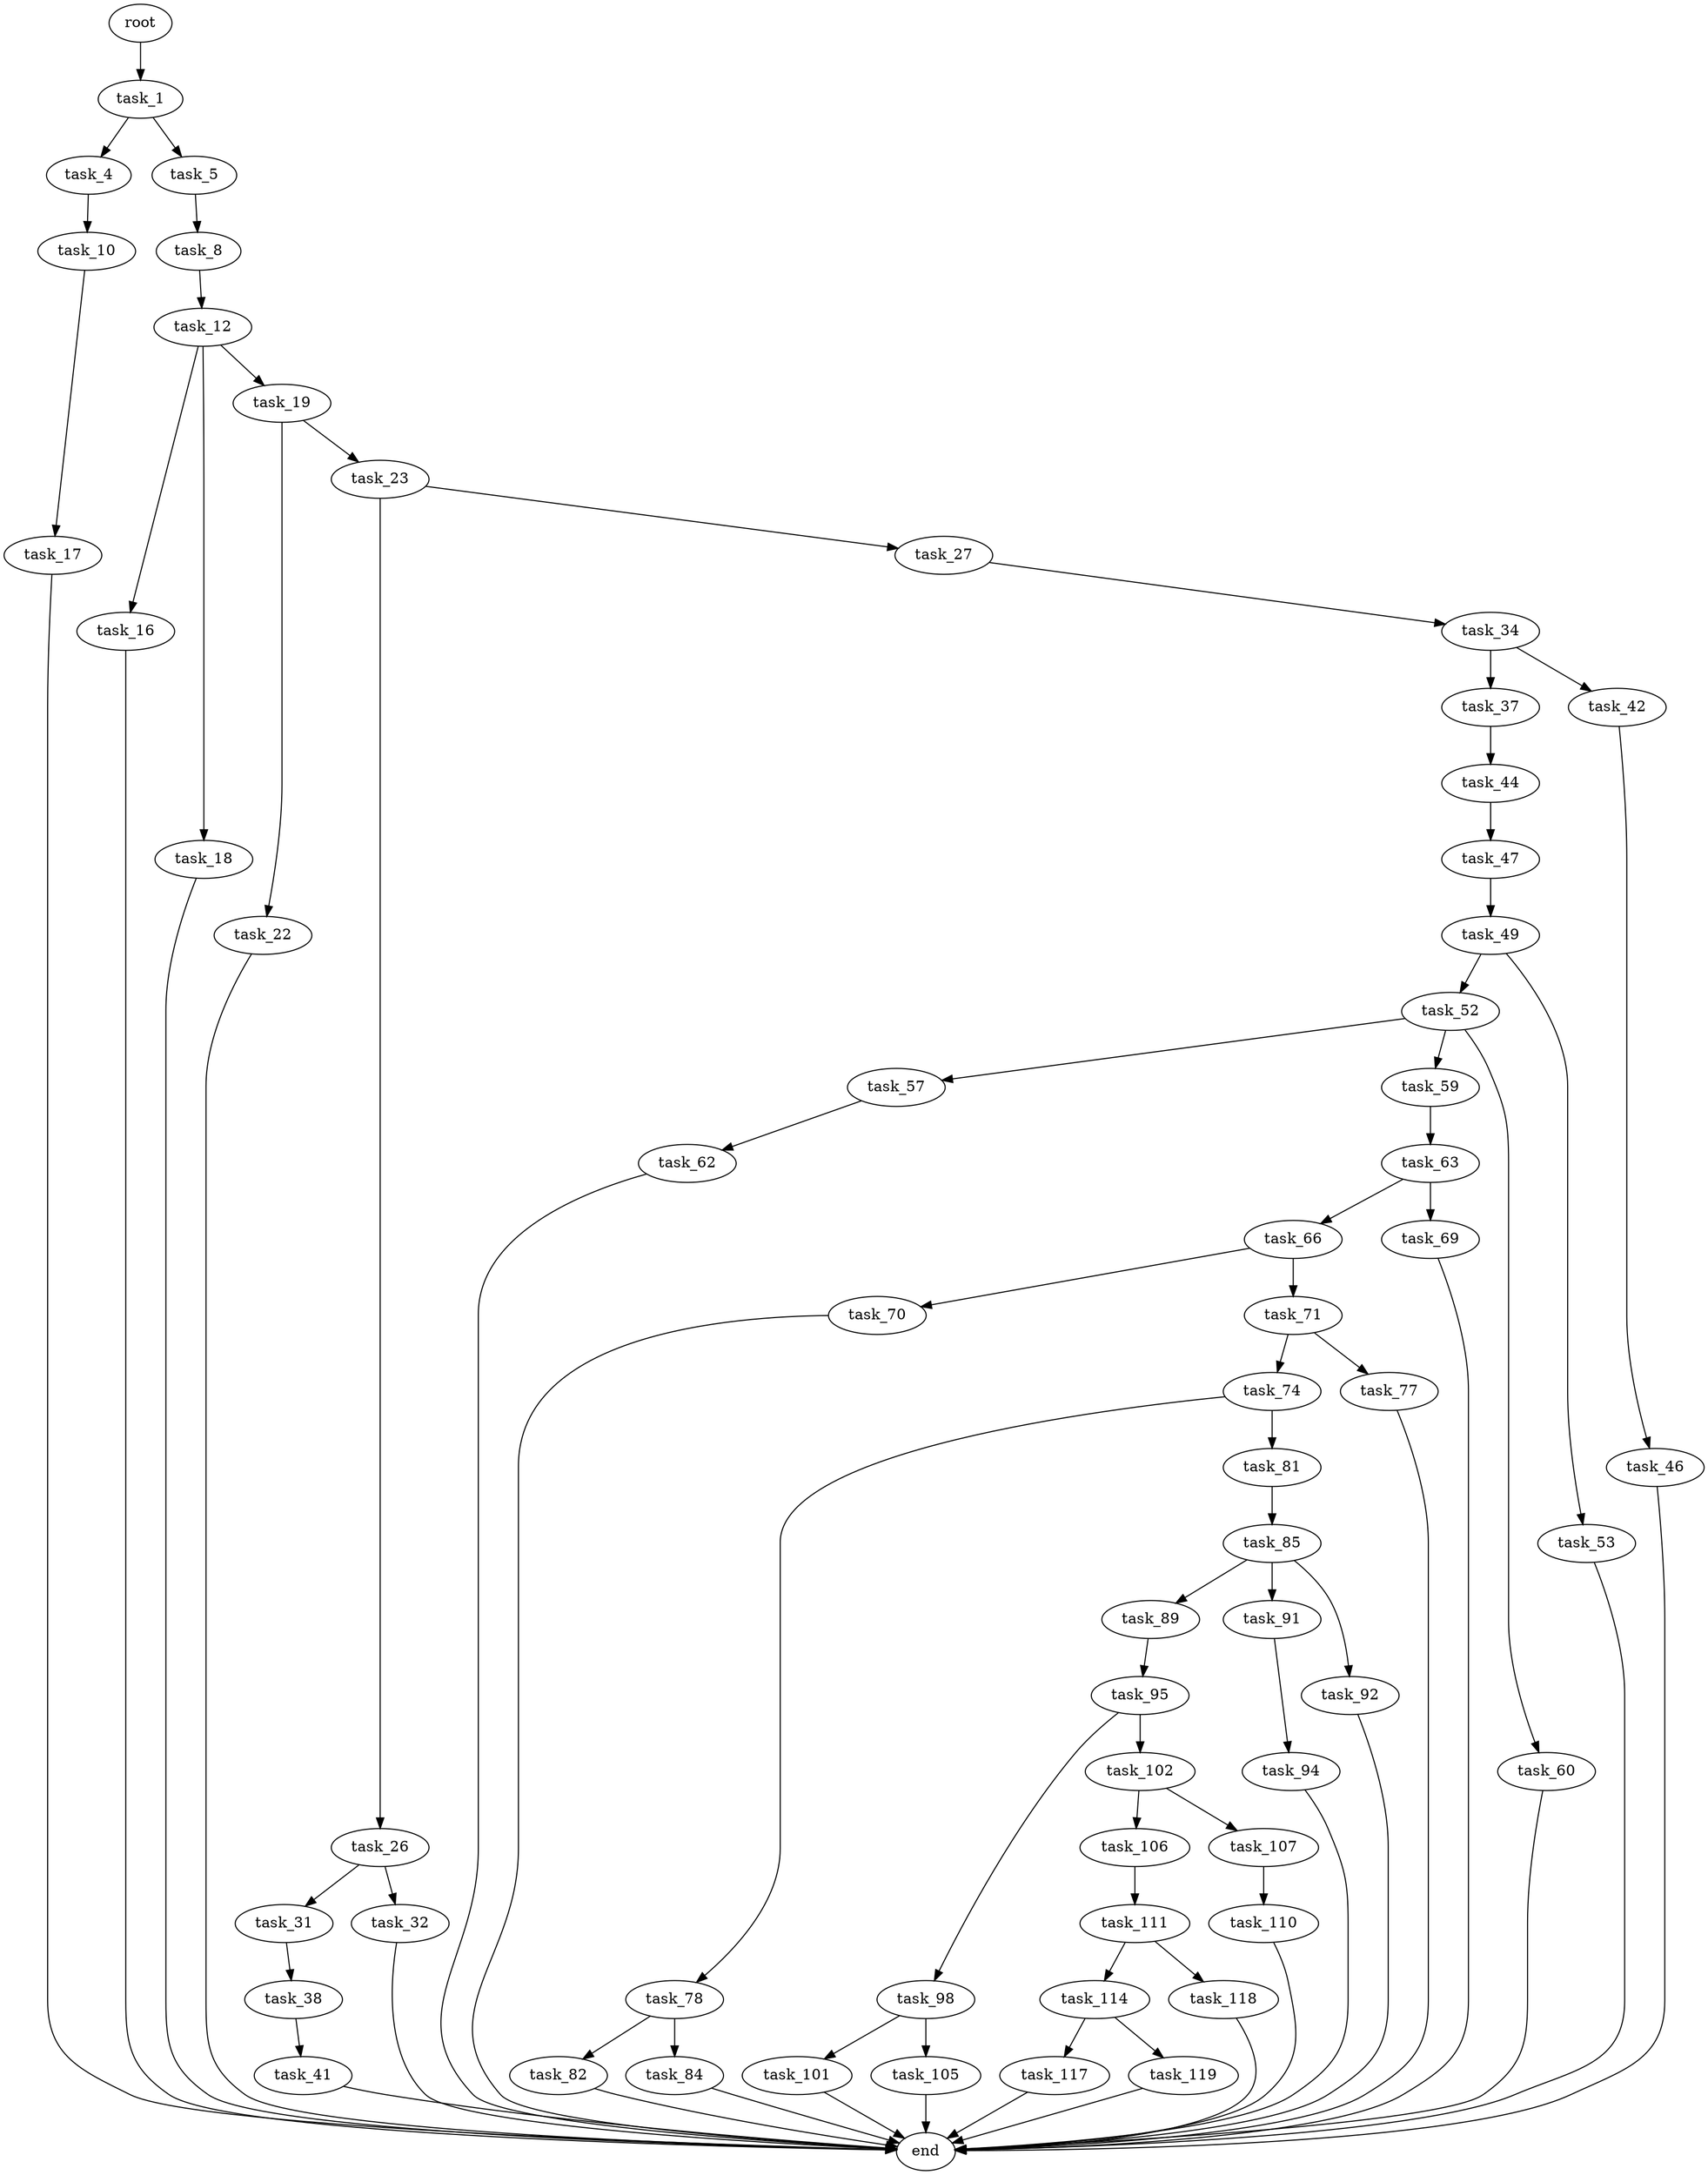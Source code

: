 digraph G {
  root [size="0.000000"];
  task_1 [size="28991029248.000000"];
  task_4 [size="8589934592.000000"];
  task_5 [size="9282624446.000000"];
  task_10 [size="18038152445.000000"];
  task_8 [size="549755813888.000000"];
  task_12 [size="53592447109.000000"];
  task_17 [size="162931361839.000000"];
  task_16 [size="20789681477.000000"];
  task_18 [size="97283070216.000000"];
  task_19 [size="414008625328.000000"];
  end [size="0.000000"];
  task_22 [size="28991029248.000000"];
  task_23 [size="29636285750.000000"];
  task_26 [size="24213433328.000000"];
  task_27 [size="17842126776.000000"];
  task_31 [size="134217728000.000000"];
  task_32 [size="16316777628.000000"];
  task_34 [size="197045498100.000000"];
  task_38 [size="166888262157.000000"];
  task_37 [size="8589934592.000000"];
  task_42 [size="17437112859.000000"];
  task_44 [size="134217728000.000000"];
  task_41 [size="28991029248.000000"];
  task_46 [size="588426765347.000000"];
  task_47 [size="862366846172.000000"];
  task_49 [size="3979648910.000000"];
  task_52 [size="8589934592.000000"];
  task_53 [size="44443401046.000000"];
  task_57 [size="134596867464.000000"];
  task_59 [size="71603155368.000000"];
  task_60 [size="1267430032.000000"];
  task_62 [size="362392766893.000000"];
  task_63 [size="1073741824000.000000"];
  task_66 [size="5338304149.000000"];
  task_69 [size="270517713102.000000"];
  task_70 [size="782757789696.000000"];
  task_71 [size="378459302630.000000"];
  task_74 [size="33351558238.000000"];
  task_77 [size="12436431886.000000"];
  task_78 [size="368293445632.000000"];
  task_81 [size="479894452687.000000"];
  task_82 [size="368293445632.000000"];
  task_84 [size="836299778762.000000"];
  task_85 [size="368293445632.000000"];
  task_89 [size="8589934592.000000"];
  task_91 [size="1022701371468.000000"];
  task_92 [size="953619638939.000000"];
  task_95 [size="7017093802.000000"];
  task_94 [size="852254554164.000000"];
  task_98 [size="5063129602.000000"];
  task_102 [size="434896758716.000000"];
  task_101 [size="120257694499.000000"];
  task_105 [size="21824195600.000000"];
  task_106 [size="43003101294.000000"];
  task_107 [size="1008657339.000000"];
  task_111 [size="574657492203.000000"];
  task_110 [size="1073741824000.000000"];
  task_114 [size="40787046209.000000"];
  task_118 [size="6662662409.000000"];
  task_117 [size="2393095958.000000"];
  task_119 [size="31155316014.000000"];

  root -> task_1 [size="1.000000"];
  task_1 -> task_4 [size="75497472.000000"];
  task_1 -> task_5 [size="75497472.000000"];
  task_4 -> task_10 [size="33554432.000000"];
  task_5 -> task_8 [size="536870912.000000"];
  task_10 -> task_17 [size="411041792.000000"];
  task_8 -> task_12 [size="536870912.000000"];
  task_12 -> task_16 [size="838860800.000000"];
  task_12 -> task_18 [size="838860800.000000"];
  task_12 -> task_19 [size="838860800.000000"];
  task_17 -> end [size="1.000000"];
  task_16 -> end [size="1.000000"];
  task_18 -> end [size="1.000000"];
  task_19 -> task_22 [size="411041792.000000"];
  task_19 -> task_23 [size="411041792.000000"];
  task_22 -> end [size="1.000000"];
  task_23 -> task_26 [size="838860800.000000"];
  task_23 -> task_27 [size="838860800.000000"];
  task_26 -> task_31 [size="838860800.000000"];
  task_26 -> task_32 [size="838860800.000000"];
  task_27 -> task_34 [size="411041792.000000"];
  task_31 -> task_38 [size="209715200.000000"];
  task_32 -> end [size="1.000000"];
  task_34 -> task_37 [size="411041792.000000"];
  task_34 -> task_42 [size="411041792.000000"];
  task_38 -> task_41 [size="209715200.000000"];
  task_37 -> task_44 [size="33554432.000000"];
  task_42 -> task_46 [size="838860800.000000"];
  task_44 -> task_47 [size="209715200.000000"];
  task_41 -> end [size="1.000000"];
  task_46 -> end [size="1.000000"];
  task_47 -> task_49 [size="536870912.000000"];
  task_49 -> task_52 [size="209715200.000000"];
  task_49 -> task_53 [size="209715200.000000"];
  task_52 -> task_57 [size="33554432.000000"];
  task_52 -> task_59 [size="33554432.000000"];
  task_52 -> task_60 [size="33554432.000000"];
  task_53 -> end [size="1.000000"];
  task_57 -> task_62 [size="134217728.000000"];
  task_59 -> task_63 [size="134217728.000000"];
  task_60 -> end [size="1.000000"];
  task_62 -> end [size="1.000000"];
  task_63 -> task_66 [size="838860800.000000"];
  task_63 -> task_69 [size="838860800.000000"];
  task_66 -> task_70 [size="411041792.000000"];
  task_66 -> task_71 [size="411041792.000000"];
  task_69 -> end [size="1.000000"];
  task_70 -> end [size="1.000000"];
  task_71 -> task_74 [size="679477248.000000"];
  task_71 -> task_77 [size="679477248.000000"];
  task_74 -> task_78 [size="838860800.000000"];
  task_74 -> task_81 [size="838860800.000000"];
  task_77 -> end [size="1.000000"];
  task_78 -> task_82 [size="411041792.000000"];
  task_78 -> task_84 [size="411041792.000000"];
  task_81 -> task_85 [size="301989888.000000"];
  task_82 -> end [size="1.000000"];
  task_84 -> end [size="1.000000"];
  task_85 -> task_89 [size="411041792.000000"];
  task_85 -> task_91 [size="411041792.000000"];
  task_85 -> task_92 [size="411041792.000000"];
  task_89 -> task_95 [size="33554432.000000"];
  task_91 -> task_94 [size="679477248.000000"];
  task_92 -> end [size="1.000000"];
  task_95 -> task_98 [size="134217728.000000"];
  task_95 -> task_102 [size="134217728.000000"];
  task_94 -> end [size="1.000000"];
  task_98 -> task_101 [size="301989888.000000"];
  task_98 -> task_105 [size="301989888.000000"];
  task_102 -> task_106 [size="301989888.000000"];
  task_102 -> task_107 [size="301989888.000000"];
  task_101 -> end [size="1.000000"];
  task_105 -> end [size="1.000000"];
  task_106 -> task_111 [size="75497472.000000"];
  task_107 -> task_110 [size="33554432.000000"];
  task_111 -> task_114 [size="411041792.000000"];
  task_111 -> task_118 [size="411041792.000000"];
  task_110 -> end [size="1.000000"];
  task_114 -> task_117 [size="33554432.000000"];
  task_114 -> task_119 [size="33554432.000000"];
  task_118 -> end [size="1.000000"];
  task_117 -> end [size="1.000000"];
  task_119 -> end [size="1.000000"];
}
